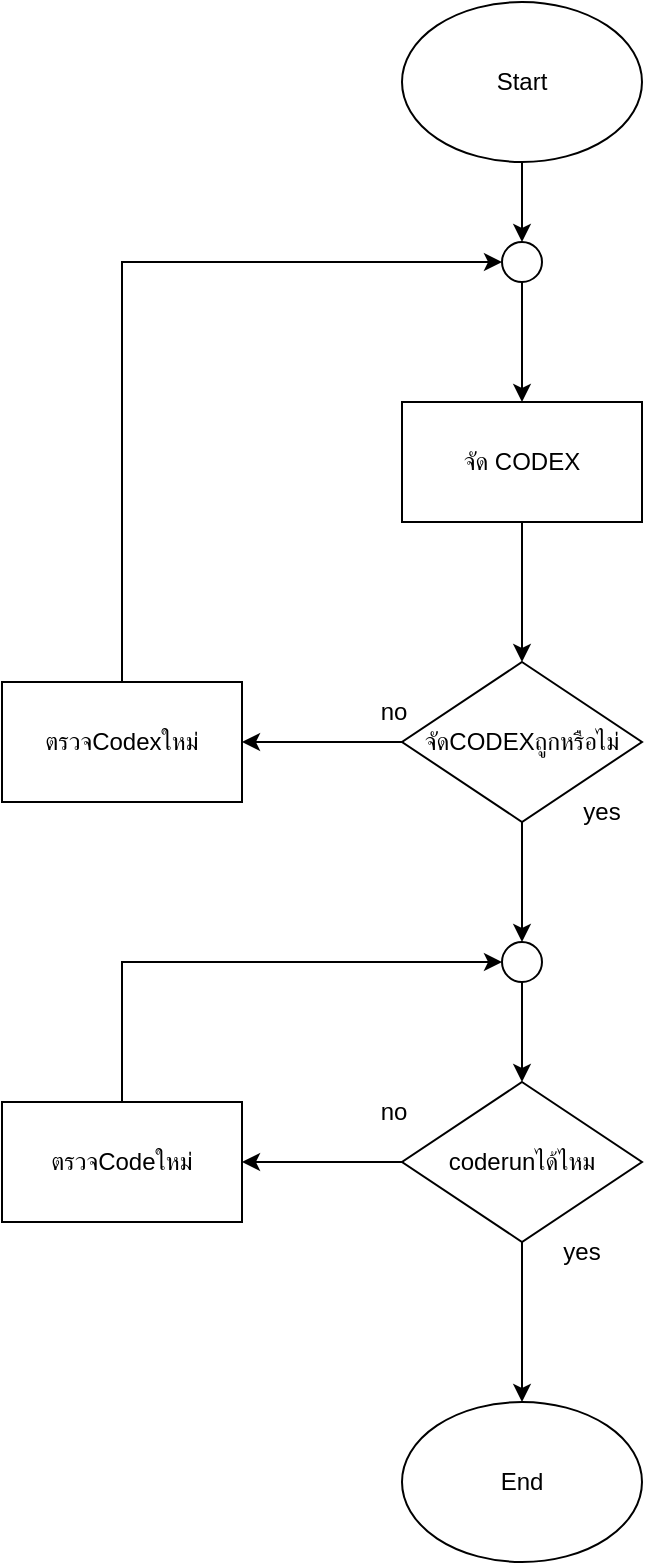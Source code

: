<mxfile version="24.8.9">
  <diagram name="หน้า-1" id="2nlXv1pqIPgkXqsJSceG">
    <mxGraphModel dx="1404" dy="572" grid="1" gridSize="10" guides="1" tooltips="1" connect="1" arrows="1" fold="1" page="1" pageScale="1" pageWidth="827" pageHeight="1169" math="0" shadow="0">
      <root>
        <mxCell id="0" />
        <mxCell id="1" parent="0" />
        <mxCell id="Dh8EfZxSOGTGxjuiPG-9-1" value="" style="edgeStyle=orthogonalEdgeStyle;rounded=0;orthogonalLoop=1;jettySize=auto;html=1;" edge="1" parent="1" source="Dh8EfZxSOGTGxjuiPG-9-2" target="Dh8EfZxSOGTGxjuiPG-9-11">
          <mxGeometry relative="1" as="geometry" />
        </mxCell>
        <mxCell id="Dh8EfZxSOGTGxjuiPG-9-2" value="Start" style="ellipse;whiteSpace=wrap;html=1;" vertex="1" parent="1">
          <mxGeometry x="354" y="20" width="120" height="80" as="geometry" />
        </mxCell>
        <mxCell id="Dh8EfZxSOGTGxjuiPG-9-3" value="" style="edgeStyle=orthogonalEdgeStyle;rounded=0;orthogonalLoop=1;jettySize=auto;html=1;" edge="1" parent="1" source="Dh8EfZxSOGTGxjuiPG-9-4">
          <mxGeometry relative="1" as="geometry">
            <mxPoint x="414" y="350" as="targetPoint" />
          </mxGeometry>
        </mxCell>
        <mxCell id="Dh8EfZxSOGTGxjuiPG-9-4" value="จัด&amp;nbsp;CODEX" style="rounded=0;whiteSpace=wrap;html=1;" vertex="1" parent="1">
          <mxGeometry x="354" y="220" width="120" height="60" as="geometry" />
        </mxCell>
        <mxCell id="Dh8EfZxSOGTGxjuiPG-9-5" value="" style="edgeStyle=orthogonalEdgeStyle;rounded=0;orthogonalLoop=1;jettySize=auto;html=1;" edge="1" parent="1" source="Dh8EfZxSOGTGxjuiPG-9-7" target="Dh8EfZxSOGTGxjuiPG-9-9">
          <mxGeometry relative="1" as="geometry" />
        </mxCell>
        <mxCell id="Dh8EfZxSOGTGxjuiPG-9-17" value="" style="edgeStyle=orthogonalEdgeStyle;rounded=0;orthogonalLoop=1;jettySize=auto;html=1;" edge="1" parent="1" source="Dh8EfZxSOGTGxjuiPG-9-7" target="Dh8EfZxSOGTGxjuiPG-9-16">
          <mxGeometry relative="1" as="geometry" />
        </mxCell>
        <mxCell id="Dh8EfZxSOGTGxjuiPG-9-7" value="จัดCODEXถูกหรือไม่" style="rhombus;whiteSpace=wrap;html=1;" vertex="1" parent="1">
          <mxGeometry x="354" y="350" width="120" height="80" as="geometry" />
        </mxCell>
        <mxCell id="Dh8EfZxSOGTGxjuiPG-9-8" value="" style="edgeStyle=orthogonalEdgeStyle;rounded=0;orthogonalLoop=1;jettySize=auto;html=1;entryX=0;entryY=0.5;entryDx=0;entryDy=0;" edge="1" parent="1" source="Dh8EfZxSOGTGxjuiPG-9-9" target="Dh8EfZxSOGTGxjuiPG-9-11">
          <mxGeometry relative="1" as="geometry">
            <mxPoint x="214" y="250" as="targetPoint" />
            <Array as="points">
              <mxPoint x="214" y="150" />
            </Array>
          </mxGeometry>
        </mxCell>
        <mxCell id="Dh8EfZxSOGTGxjuiPG-9-9" value="ตรวจCodexใหม่" style="whiteSpace=wrap;html=1;" vertex="1" parent="1">
          <mxGeometry x="154" y="360" width="120" height="60" as="geometry" />
        </mxCell>
        <mxCell id="Dh8EfZxSOGTGxjuiPG-9-10" value="" style="edgeStyle=orthogonalEdgeStyle;rounded=0;orthogonalLoop=1;jettySize=auto;html=1;" edge="1" parent="1" source="Dh8EfZxSOGTGxjuiPG-9-11" target="Dh8EfZxSOGTGxjuiPG-9-4">
          <mxGeometry relative="1" as="geometry" />
        </mxCell>
        <mxCell id="Dh8EfZxSOGTGxjuiPG-9-11" value="" style="ellipse;whiteSpace=wrap;html=1;aspect=fixed;" vertex="1" parent="1">
          <mxGeometry x="404" y="140" width="20" height="20" as="geometry" />
        </mxCell>
        <mxCell id="Dh8EfZxSOGTGxjuiPG-9-12" value="End" style="ellipse;whiteSpace=wrap;html=1;" vertex="1" parent="1">
          <mxGeometry x="354" y="720" width="120" height="80" as="geometry" />
        </mxCell>
        <mxCell id="Dh8EfZxSOGTGxjuiPG-9-13" value="no" style="text;html=1;align=center;verticalAlign=middle;whiteSpace=wrap;rounded=0;" vertex="1" parent="1">
          <mxGeometry x="320" y="360" width="60" height="30" as="geometry" />
        </mxCell>
        <mxCell id="Dh8EfZxSOGTGxjuiPG-9-14" value="yes" style="text;html=1;align=center;verticalAlign=middle;whiteSpace=wrap;rounded=0;" vertex="1" parent="1">
          <mxGeometry x="424" y="410" width="60" height="30" as="geometry" />
        </mxCell>
        <mxCell id="Dh8EfZxSOGTGxjuiPG-9-19" value="" style="edgeStyle=orthogonalEdgeStyle;rounded=0;orthogonalLoop=1;jettySize=auto;html=1;" edge="1" parent="1" source="Dh8EfZxSOGTGxjuiPG-9-15" target="Dh8EfZxSOGTGxjuiPG-9-12">
          <mxGeometry relative="1" as="geometry" />
        </mxCell>
        <mxCell id="Dh8EfZxSOGTGxjuiPG-9-21" value="" style="edgeStyle=orthogonalEdgeStyle;rounded=0;orthogonalLoop=1;jettySize=auto;html=1;" edge="1" parent="1" source="Dh8EfZxSOGTGxjuiPG-9-15" target="Dh8EfZxSOGTGxjuiPG-9-20">
          <mxGeometry relative="1" as="geometry" />
        </mxCell>
        <mxCell id="Dh8EfZxSOGTGxjuiPG-9-15" value="coderunได้ไหม" style="rhombus;whiteSpace=wrap;html=1;" vertex="1" parent="1">
          <mxGeometry x="354" y="560" width="120" height="80" as="geometry" />
        </mxCell>
        <mxCell id="Dh8EfZxSOGTGxjuiPG-9-18" value="" style="edgeStyle=orthogonalEdgeStyle;rounded=0;orthogonalLoop=1;jettySize=auto;html=1;" edge="1" parent="1" source="Dh8EfZxSOGTGxjuiPG-9-16" target="Dh8EfZxSOGTGxjuiPG-9-15">
          <mxGeometry relative="1" as="geometry" />
        </mxCell>
        <mxCell id="Dh8EfZxSOGTGxjuiPG-9-16" value="" style="ellipse;whiteSpace=wrap;html=1;aspect=fixed;" vertex="1" parent="1">
          <mxGeometry x="404" y="490" width="20" height="20" as="geometry" />
        </mxCell>
        <mxCell id="Dh8EfZxSOGTGxjuiPG-9-23" value="" style="edgeStyle=orthogonalEdgeStyle;rounded=0;orthogonalLoop=1;jettySize=auto;html=1;entryX=0;entryY=0.5;entryDx=0;entryDy=0;" edge="1" parent="1" source="Dh8EfZxSOGTGxjuiPG-9-20" target="Dh8EfZxSOGTGxjuiPG-9-16">
          <mxGeometry relative="1" as="geometry">
            <mxPoint x="214" y="500" as="targetPoint" />
            <Array as="points">
              <mxPoint x="214" y="500" />
            </Array>
          </mxGeometry>
        </mxCell>
        <mxCell id="Dh8EfZxSOGTGxjuiPG-9-20" value="ตรวจCodeใหม่" style="whiteSpace=wrap;html=1;" vertex="1" parent="1">
          <mxGeometry x="154" y="570" width="120" height="60" as="geometry" />
        </mxCell>
        <mxCell id="Dh8EfZxSOGTGxjuiPG-9-24" value="yes" style="text;html=1;align=center;verticalAlign=middle;whiteSpace=wrap;rounded=0;" vertex="1" parent="1">
          <mxGeometry x="414" y="630" width="60" height="30" as="geometry" />
        </mxCell>
        <mxCell id="Dh8EfZxSOGTGxjuiPG-9-25" value="no" style="text;html=1;align=center;verticalAlign=middle;whiteSpace=wrap;rounded=0;" vertex="1" parent="1">
          <mxGeometry x="320" y="560" width="60" height="30" as="geometry" />
        </mxCell>
      </root>
    </mxGraphModel>
  </diagram>
</mxfile>
